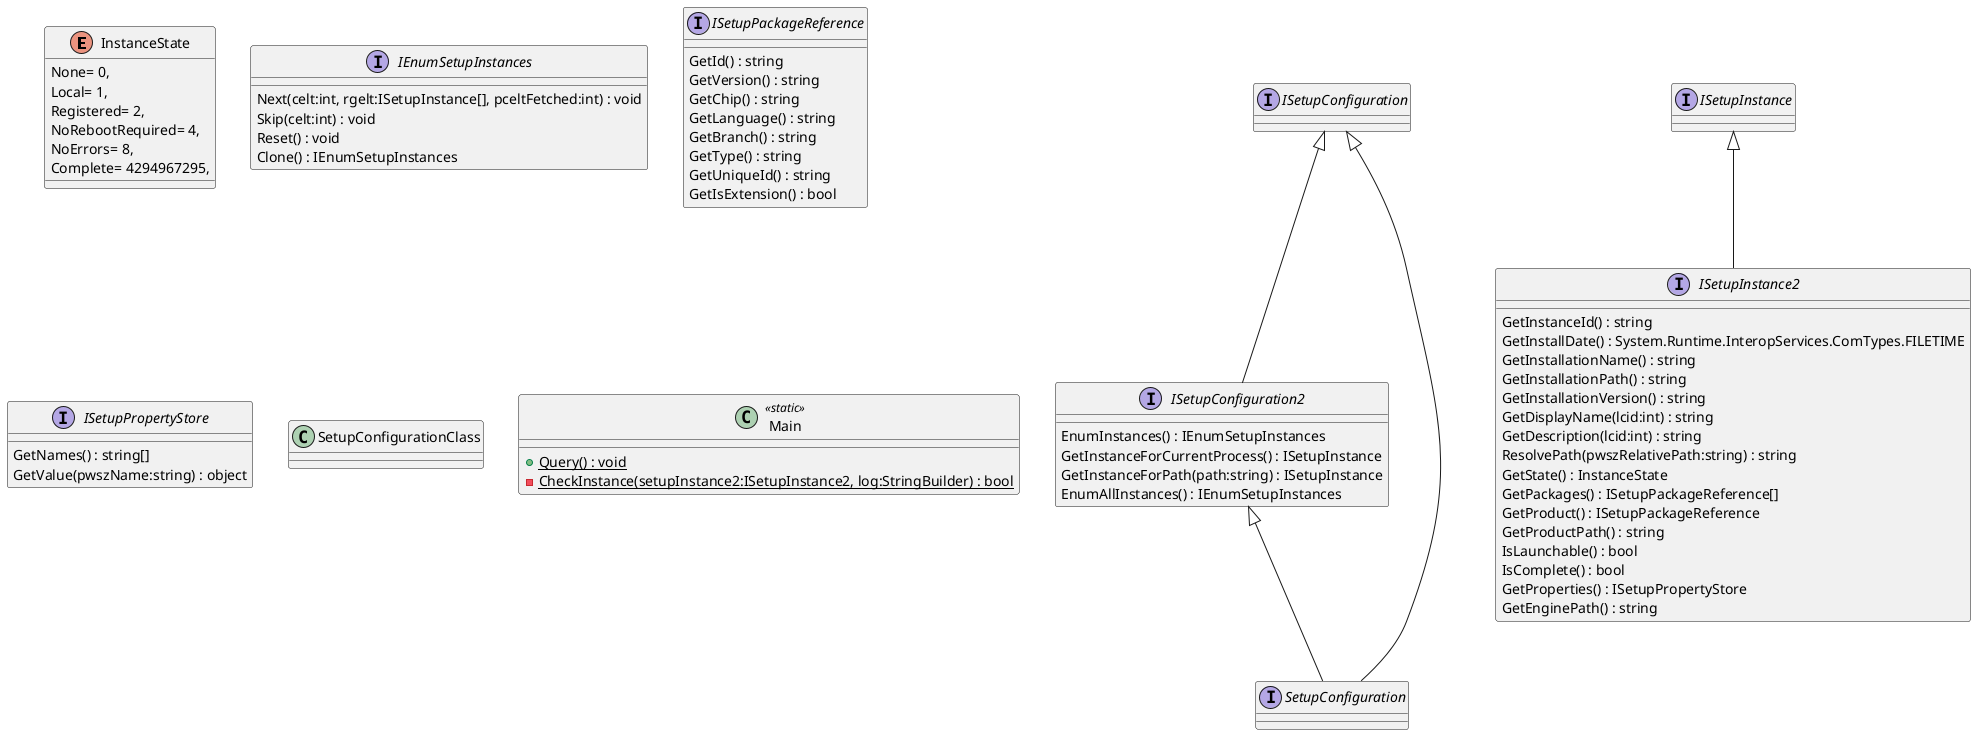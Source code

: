 @startuml
enum InstanceState {
    None= 0,
    Local= 1,
    Registered= 2,
    NoRebootRequired= 4,
    NoErrors= 8,
    Complete= 4294967295,
}
interface IEnumSetupInstances {
    Next(celt:int, rgelt:ISetupInstance[], pceltFetched:int) : void
    Skip(celt:int) : void
    Reset() : void
    Clone() : IEnumSetupInstances
}
interface ISetupConfiguration {
}
interface ISetupConfiguration2 {
    EnumInstances() : IEnumSetupInstances
    GetInstanceForCurrentProcess() : ISetupInstance
    GetInstanceForPath(path:string) : ISetupInstance
    EnumAllInstances() : IEnumSetupInstances
}
interface ISetupInstance {
}
interface ISetupInstance2 {
    GetInstanceId() : string
    GetInstallDate() : System.Runtime.InteropServices.ComTypes.FILETIME
    GetInstallationName() : string
    GetInstallationPath() : string
    GetInstallationVersion() : string
    GetDisplayName(lcid:int) : string
    GetDescription(lcid:int) : string
    ResolvePath(pwszRelativePath:string) : string
    GetState() : InstanceState
    GetPackages() : ISetupPackageReference[]
    GetProduct() : ISetupPackageReference
    GetProductPath() : string
    IsLaunchable() : bool
    IsComplete() : bool
    GetProperties() : ISetupPropertyStore
    GetEnginePath() : string
}
interface ISetupPackageReference {
    GetId() : string
    GetVersion() : string
    GetChip() : string
    GetLanguage() : string
    GetBranch() : string
    GetType() : string
    GetUniqueId() : string
    GetIsExtension() : bool
}
interface ISetupPropertyStore {
    GetNames() : string[]
    GetValue(pwszName:string) : object
}
interface SetupConfiguration {
}
class SetupConfigurationClass {
}
class Main <<static>> {
    + {static} Query() : void
    - {static} CheckInstance(setupInstance2:ISetupInstance2, log:StringBuilder) : bool
}
ISetupConfiguration <|-- ISetupConfiguration2
ISetupInstance <|-- ISetupInstance2
ISetupConfiguration2 <|-- SetupConfiguration
ISetupConfiguration <|-- SetupConfiguration
@enduml
